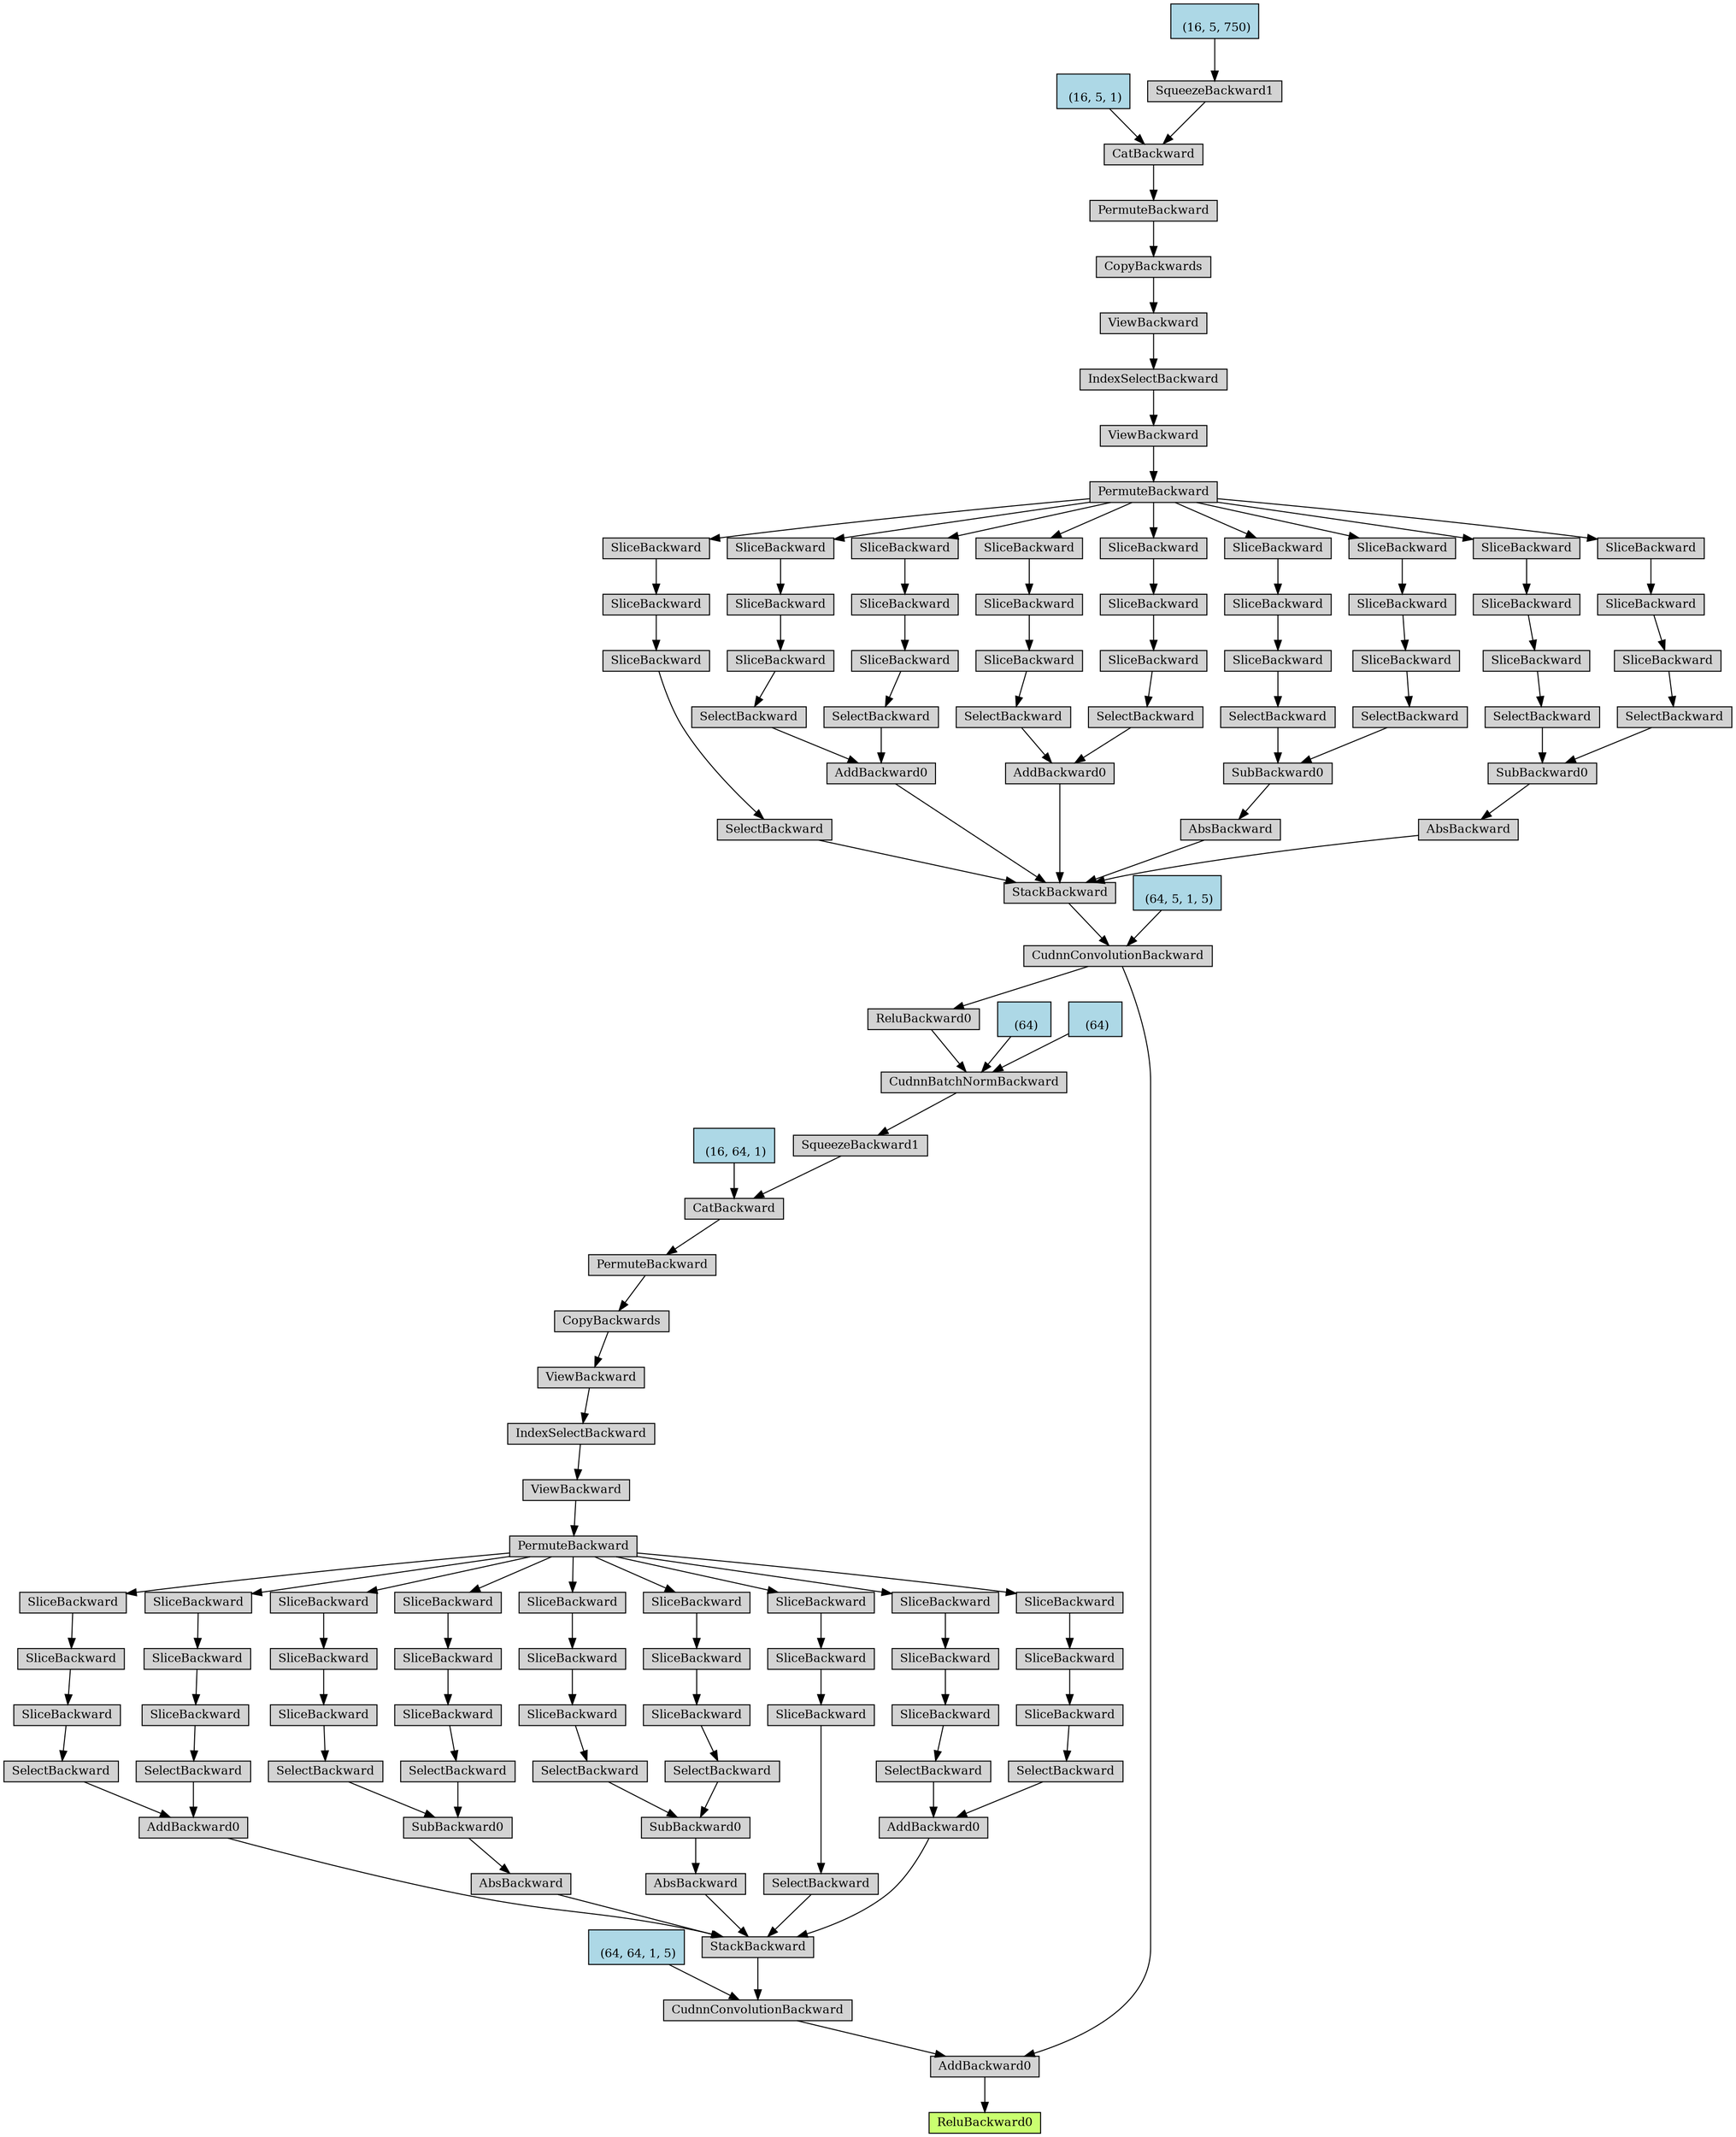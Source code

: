 digraph {
	graph [size="36.9,36.9"]
	node [align=left fontsize=12 height=0.2 ranksep=0.1 shape=box style=filled]
	140176332255016 [label=ReluBackward0 fillcolor=darkolivegreen1]
	140176332255128 -> 140176332255016
	140176332255128 [label=AddBackward0]
	140176332254512 -> 140176332255128
	140176332254512 [label=CudnnConvolutionBackward]
	140176332254288 -> 140176332254512
	140176332254288 [label=StackBackward]
	140176332253952 -> 140176332254288
	140176332253952 [label=SelectBackward]
	140176332253056 -> 140176332253952
	140176332253056 [label=SliceBackward]
	140176332253000 -> 140176332253056
	140176332253000 [label=SliceBackward]
	140176332252440 -> 140176332253000
	140176332252440 [label=SliceBackward]
	140176332252216 -> 140176332252440
	140176332252216 [label=PermuteBackward]
	140176332251544 -> 140176332252216
	140176332251544 [label=ViewBackward]
	140176332253448 -> 140176332251544
	140176332253448 [label=IndexSelectBackward]
	140176332251208 -> 140176332253448
	140176332251208 [label=ViewBackward]
	140176332252104 -> 140176332251208
	140176332252104 [label=CopyBackwards]
	140176332251656 -> 140176332252104
	140176332251656 [label=PermuteBackward]
	140176332251768 -> 140176332251656
	140176332251768 [label=CatBackward]
	140176332252048 -> 140176332251768
	140176332252048 [label="
 (16, 64, 1)" fillcolor=lightblue]
	140176332251880 -> 140176332251768
	140176332251880 [label=SqueezeBackward1]
	140176332252720 -> 140176332251880
	140176332252720 [label=CudnnBatchNormBackward]
	140176332252496 -> 140176332252720
	140176332252496 [label=ReluBackward0]
	140176332253392 -> 140176332252496
	140176332253392 [label=CudnnConvolutionBackward]
	140176743509072 -> 140176332253392
	140176743509072 [label=StackBackward]
	140176331824768 -> 140176743509072
	140176331824768 [label=SelectBackward]
	140176331821968 -> 140176331824768
	140176331821968 [label=SliceBackward]
	140176331822360 -> 140176331821968
	140176331822360 [label=SliceBackward]
	140176331823200 -> 140176331822360
	140176331823200 [label=SliceBackward]
	140176331821856 -> 140176331823200
	140176331821856 [label=PermuteBackward]
	140176331822640 -> 140176331821856
	140176331822640 [label=ViewBackward]
	140176331823872 -> 140176331822640
	140176331823872 [label=IndexSelectBackward]
	140176331824880 -> 140176331823872
	140176331824880 [label=ViewBackward]
	140176331822528 -> 140176331824880
	140176331822528 [label=CopyBackwards]
	140176331822920 -> 140176331822528
	140176331822920 [label=PermuteBackward]
	140176331825104 -> 140176331822920
	140176331825104 [label=CatBackward]
	140176331823144 -> 140176331825104
	140176331823144 [label="
 (16, 5, 1)" fillcolor=lightblue]
	140176331824656 -> 140176331825104
	140176331824656 [label=SqueezeBackward1]
	140176331824600 -> 140176331824656
	140176331824600 [label="
 (16, 5, 750)" fillcolor=lightblue]
	140176331821240 -> 140176743509072
	140176331821240 [label=AddBackward0]
	140176331822696 -> 140176331821240
	140176331822696 [label=SelectBackward]
	140176331821744 -> 140176331822696
	140176331821744 [label=SliceBackward]
	140176331822024 -> 140176331821744
	140176331822024 [label=SliceBackward]
	140176331823480 -> 140176331822024
	140176331823480 [label=SliceBackward]
	140176331821856 -> 140176331823480
	140176331821352 -> 140176331821240
	140176331821352 [label=SelectBackward]
	140176331821800 -> 140176331821352
	140176331821800 [label=SliceBackward]
	140176331822808 -> 140176331821800
	140176331822808 [label=SliceBackward]
	140176331824152 -> 140176331822808
	140176331824152 [label=SliceBackward]
	140176331821856 -> 140176331824152
	140176331822864 -> 140176743509072
	140176331822864 [label=AddBackward0]
	140176331822472 -> 140176331822864
	140176331822472 [label=SelectBackward]
	140176331823760 -> 140176331822472
	140176331823760 [label=SliceBackward]
	140176331824992 -> 140176331823760
	140176331824992 [label=SliceBackward]
	140176331824208 -> 140176331824992
	140176331824208 [label=SliceBackward]
	140176331821856 -> 140176331824208
	140176331824096 -> 140176331822864
	140176331824096 [label=SelectBackward]
	140176331823648 -> 140176331824096
	140176331823648 [label=SliceBackward]
	140176331824936 -> 140176331823648
	140176331824936 [label=SliceBackward]
	140176331824320 -> 140176331824936
	140176331824320 [label=SliceBackward]
	140176331821856 -> 140176331824320
	140176331821520 -> 140176743509072
	140176331821520 [label=AbsBackward]
	140176331823984 -> 140176331821520
	140176331823984 [label=SubBackward0]
	140176331823312 -> 140176331823984
	140176331823312 [label=SelectBackward]
	140176331824824 -> 140176331823312
	140176331824824 [label=SliceBackward]
	140176331824544 -> 140176331824824
	140176331824544 [label=SliceBackward]
	140176331824040 -> 140176331824544
	140176331824040 [label=SliceBackward]
	140176331821856 -> 140176331824040
	140176331822752 -> 140176331823984
	140176331822752 [label=SelectBackward]
	140176331824376 -> 140176331822752
	140176331824376 [label=SliceBackward]
	140176331824432 -> 140176331824376
	140176331824432 [label=SliceBackward]
	140176331822976 -> 140176331824432
	140176331822976 [label=SliceBackward]
	140176331821856 -> 140176331822976
	140176331821576 -> 140176743509072
	140176331821576 [label=AbsBackward]
	140176331823928 -> 140176331821576
	140176331823928 [label=SubBackward0]
	140176331823816 -> 140176331823928
	140176331823816 [label=SelectBackward]
	140176331822584 -> 140176331823816
	140176331822584 [label=SliceBackward]
	140176331823032 -> 140176331822584
	140176331823032 [label=SliceBackward]
	140176331821688 -> 140176331823032
	140176331821688 [label=SliceBackward]
	140176331821856 -> 140176331821688
	140176331823256 -> 140176331823928
	140176331823256 [label=SelectBackward]
	140176331824712 -> 140176331823256
	140176331824712 [label=SliceBackward]
	140176331823088 -> 140176331824712
	140176331823088 [label=SliceBackward]
	140176331821184 -> 140176331823088
	140176331821184 [label=SliceBackward]
	140176331821856 -> 140176331821184
	140176331821408 -> 140176332253392
	140176331821408 [label="
 (64, 5, 1, 5)" fillcolor=lightblue]
	140176332252552 -> 140176332252720
	140176332252552 [label="
 (64)" fillcolor=lightblue]
	140176332252664 -> 140176332252720
	140176332252664 [label="
 (64)" fillcolor=lightblue]
	140176332253504 -> 140176332254288
	140176332253504 [label=AddBackward0]
	140176332251992 -> 140176332253504
	140176332251992 [label=SelectBackward]
	140176332253112 -> 140176332251992
	140176332253112 [label=SliceBackward]
	140176332251824 -> 140176332253112
	140176332251824 [label=SliceBackward]
	140176332253336 -> 140176332251824
	140176332253336 [label=SliceBackward]
	140176332252216 -> 140176332253336
	140176332252832 -> 140176332253504
	140176332252832 [label=SelectBackward]
	140176332253560 -> 140176332252832
	140176332253560 [label=SliceBackward]
	140176332251432 -> 140176332253560
	140176332251432 [label=SliceBackward]
	140176332252776 -> 140176332251432
	140176332252776 [label=SliceBackward]
	140176332252216 -> 140176332252776
	140176332253280 -> 140176332254288
	140176332253280 [label=AddBackward0]
	140176332252384 -> 140176332253280
	140176332252384 [label=SelectBackward]
	140176332252608 -> 140176332252384
	140176332252608 [label=SliceBackward]
	140176743509016 -> 140176332252608
	140176743509016 [label=SliceBackward]
	140176331824264 -> 140176743509016
	140176331824264 [label=SliceBackward]
	140176332252216 -> 140176331824264
	140176332251488 -> 140176332253280
	140176332251488 [label=SelectBackward]
	140176743509464 -> 140176332251488
	140176743509464 [label=SliceBackward]
	140176331822248 -> 140176743509464
	140176331822248 [label=SliceBackward]
	140176331821912 -> 140176331822248
	140176331821912 [label=SliceBackward]
	140176332252216 -> 140176331821912
	140176332253168 -> 140176332254288
	140176332253168 [label=AbsBackward]
	140176332252160 -> 140176332253168
	140176332252160 [label=SubBackward0]
	140176331823536 -> 140176332252160
	140176331823536 [label=SelectBackward]
	140176331822136 -> 140176331823536
	140176331822136 [label=SliceBackward]
	140176331822192 -> 140176331822136
	140176331822192 [label=SliceBackward]
	140176331821464 -> 140176331822192
	140176331821464 [label=SliceBackward]
	140176332252216 -> 140176331821464
	140176331822080 -> 140176332252160
	140176331822080 [label=SelectBackward]
	140176331821632 -> 140176331822080
	140176331821632 [label=SliceBackward]
	140176331822304 -> 140176331821632
	140176331822304 [label=SliceBackward]
	140176331969480 -> 140176331822304
	140176331969480 [label=SliceBackward]
	140176332252216 -> 140176331969480
	140176332252944 -> 140176332254288
	140176332252944 [label=AbsBackward]
	140176331822416 -> 140176332252944
	140176331822416 [label=SubBackward0]
	140176331824488 -> 140176331822416
	140176331824488 [label=SelectBackward]
	140176331970600 -> 140176331824488
	140176331970600 [label=SliceBackward]
	140176331970264 -> 140176331970600
	140176331970264 [label=SliceBackward]
	140176331970712 -> 140176331970264
	140176331970712 [label=SliceBackward]
	140176332252216 -> 140176331970712
	140176331971776 -> 140176331822416
	140176331971776 [label=SelectBackward]
	140176331970320 -> 140176331971776
	140176331970320 [label=SliceBackward]
	140176331969984 -> 140176331970320
	140176331969984 [label=SliceBackward]
	140176331969200 -> 140176331969984
	140176331969200 [label=SliceBackward]
	140176332252216 -> 140176331969200
	140176332254120 -> 140176332254512
	140176332254120 [label="
 (64, 64, 1, 5)" fillcolor=lightblue]
	140176332253392 -> 140176332255128
}
